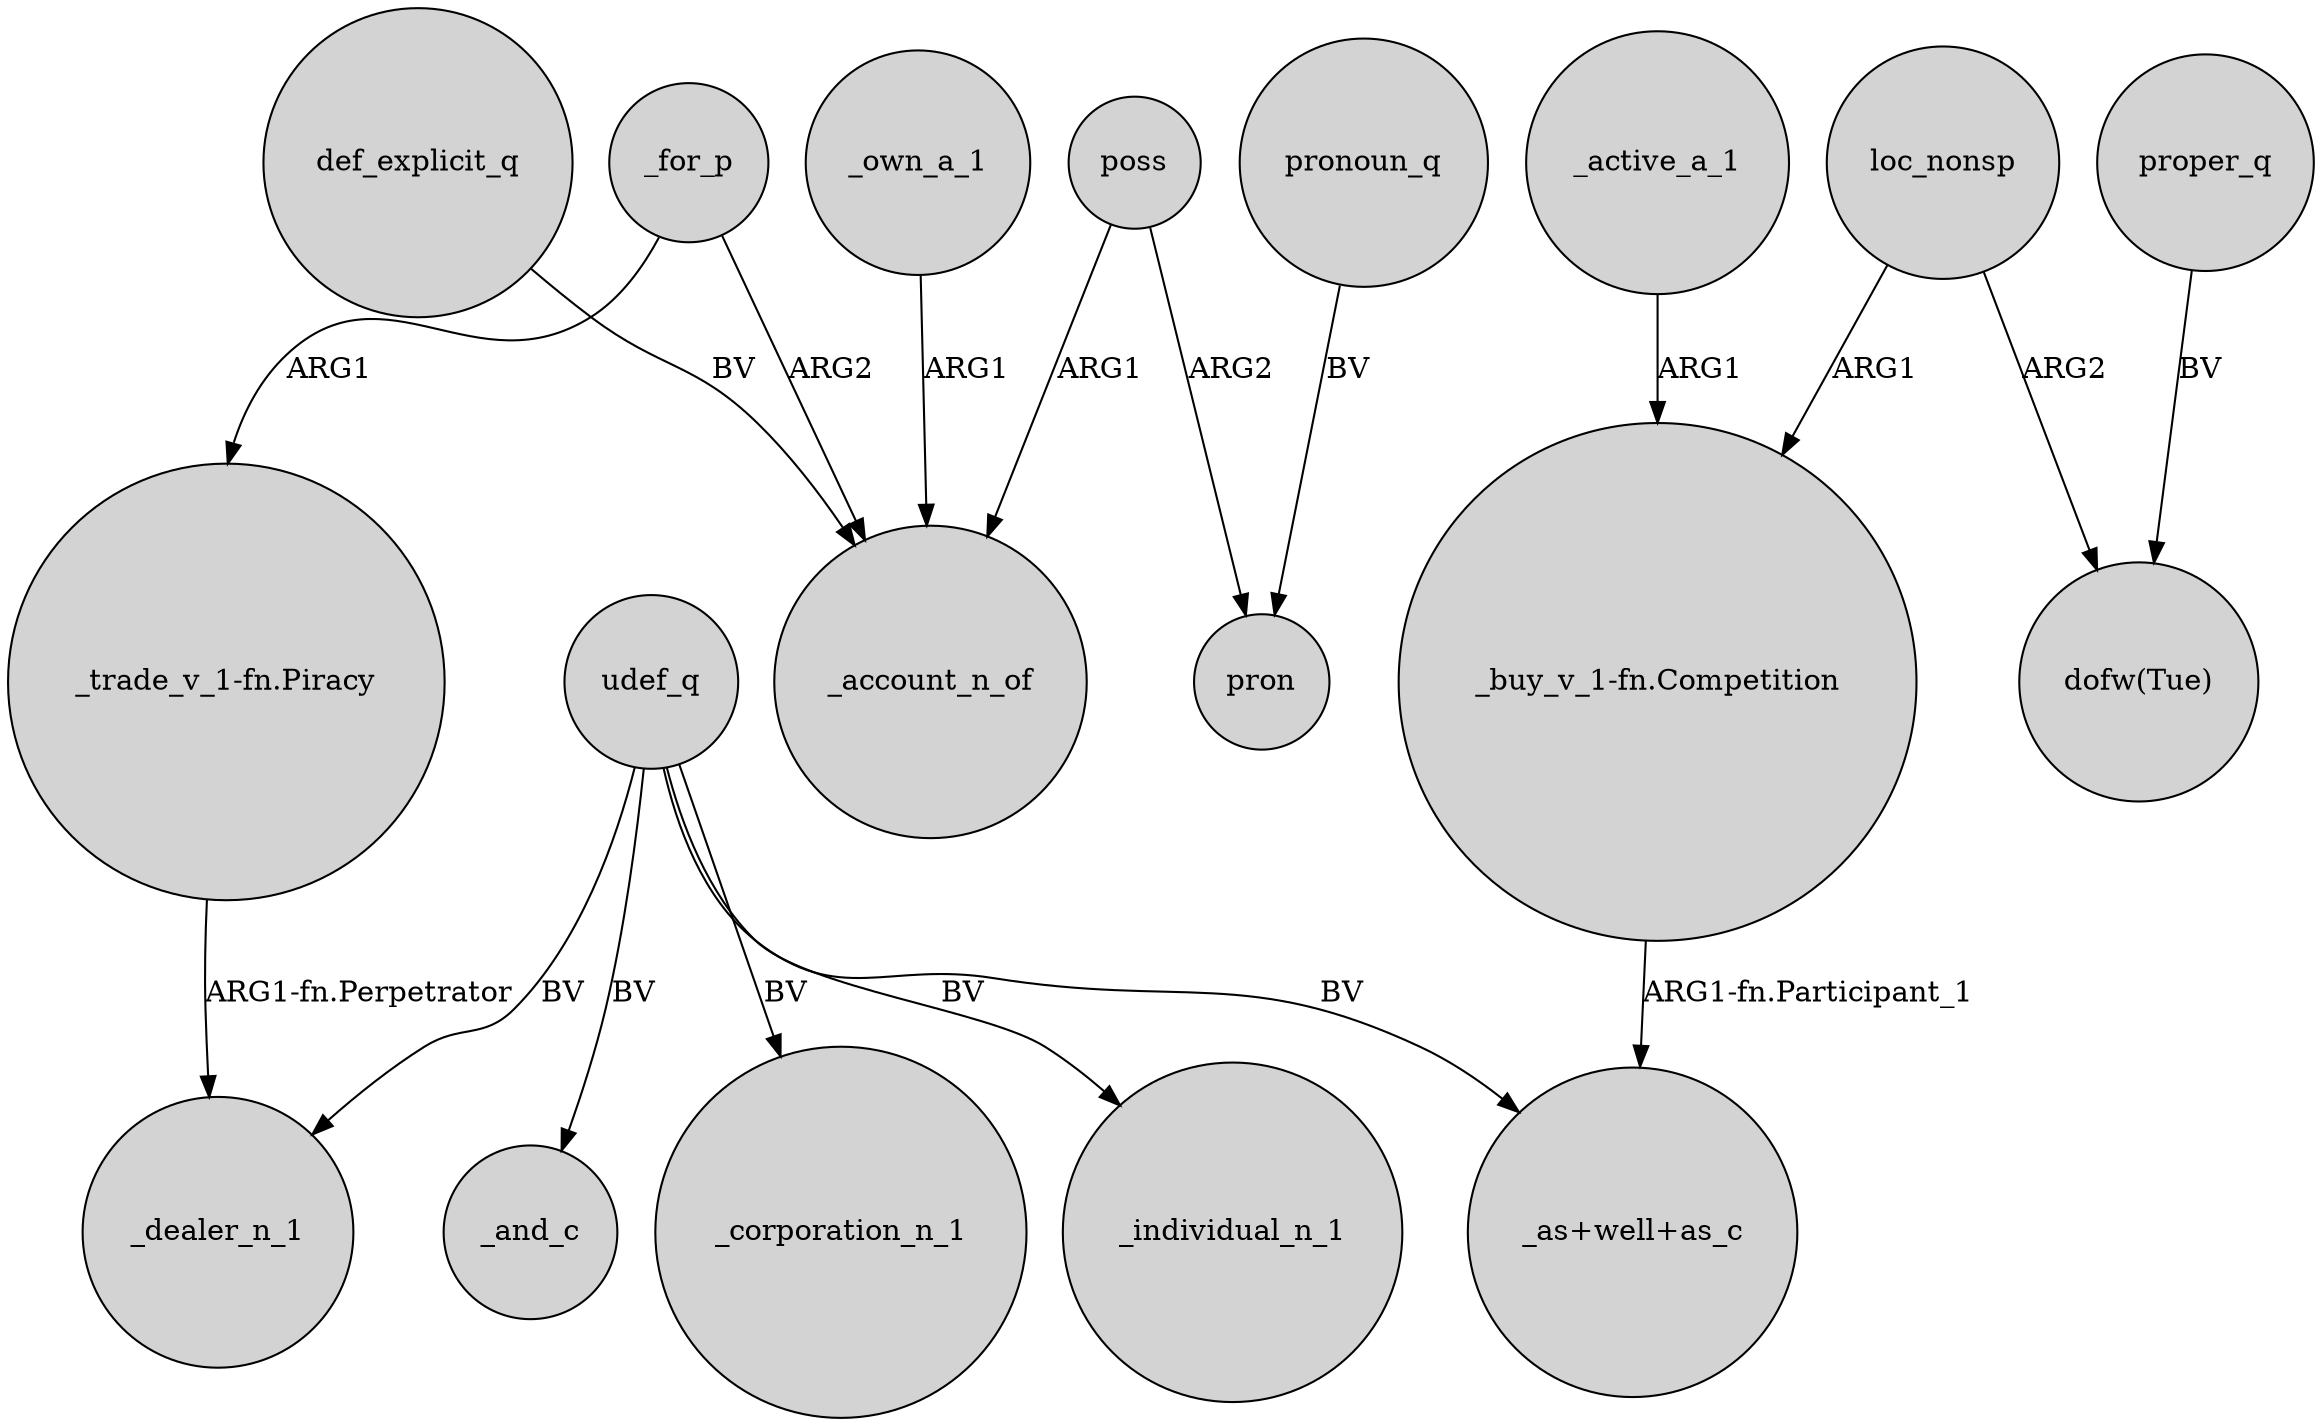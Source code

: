 digraph {
	node [shape=circle style=filled]
	udef_q -> _corporation_n_1 [label=BV]
	_for_p -> _account_n_of [label=ARG2]
	_for_p -> "_trade_v_1-fn.Piracy" [label=ARG1]
	"_trade_v_1-fn.Piracy" -> _dealer_n_1 [label="ARG1-fn.Perpetrator"]
	poss -> _account_n_of [label=ARG1]
	def_explicit_q -> _account_n_of [label=BV]
	loc_nonsp -> "_buy_v_1-fn.Competition" [label=ARG1]
	udef_q -> _and_c [label=BV]
	_own_a_1 -> _account_n_of [label=ARG1]
	loc_nonsp -> "dofw(Tue)" [label=ARG2]
	udef_q -> _dealer_n_1 [label=BV]
	pronoun_q -> pron [label=BV]
	udef_q -> "_as+well+as_c" [label=BV]
	"_buy_v_1-fn.Competition" -> "_as+well+as_c" [label="ARG1-fn.Participant_1"]
	_active_a_1 -> "_buy_v_1-fn.Competition" [label=ARG1]
	udef_q -> _individual_n_1 [label=BV]
	poss -> pron [label=ARG2]
	proper_q -> "dofw(Tue)" [label=BV]
}
